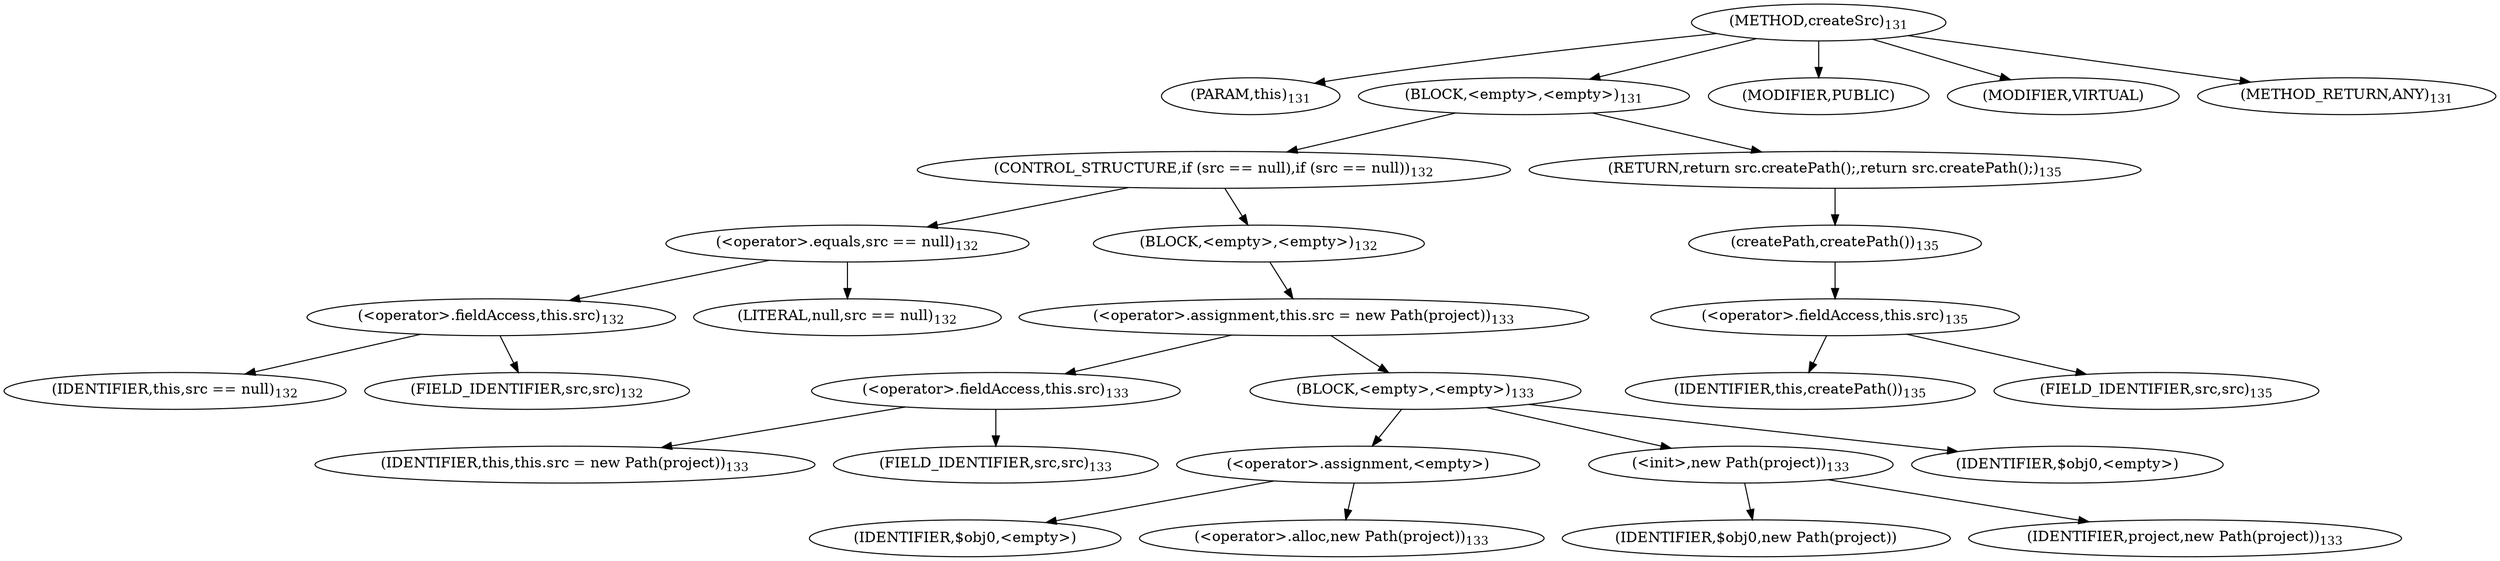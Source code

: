 digraph "createSrc" {  
"151" [label = <(METHOD,createSrc)<SUB>131</SUB>> ]
"152" [label = <(PARAM,this)<SUB>131</SUB>> ]
"153" [label = <(BLOCK,&lt;empty&gt;,&lt;empty&gt;)<SUB>131</SUB>> ]
"154" [label = <(CONTROL_STRUCTURE,if (src == null),if (src == null))<SUB>132</SUB>> ]
"155" [label = <(&lt;operator&gt;.equals,src == null)<SUB>132</SUB>> ]
"156" [label = <(&lt;operator&gt;.fieldAccess,this.src)<SUB>132</SUB>> ]
"157" [label = <(IDENTIFIER,this,src == null)<SUB>132</SUB>> ]
"158" [label = <(FIELD_IDENTIFIER,src,src)<SUB>132</SUB>> ]
"159" [label = <(LITERAL,null,src == null)<SUB>132</SUB>> ]
"160" [label = <(BLOCK,&lt;empty&gt;,&lt;empty&gt;)<SUB>132</SUB>> ]
"161" [label = <(&lt;operator&gt;.assignment,this.src = new Path(project))<SUB>133</SUB>> ]
"162" [label = <(&lt;operator&gt;.fieldAccess,this.src)<SUB>133</SUB>> ]
"163" [label = <(IDENTIFIER,this,this.src = new Path(project))<SUB>133</SUB>> ]
"164" [label = <(FIELD_IDENTIFIER,src,src)<SUB>133</SUB>> ]
"165" [label = <(BLOCK,&lt;empty&gt;,&lt;empty&gt;)<SUB>133</SUB>> ]
"166" [label = <(&lt;operator&gt;.assignment,&lt;empty&gt;)> ]
"167" [label = <(IDENTIFIER,$obj0,&lt;empty&gt;)> ]
"168" [label = <(&lt;operator&gt;.alloc,new Path(project))<SUB>133</SUB>> ]
"169" [label = <(&lt;init&gt;,new Path(project))<SUB>133</SUB>> ]
"170" [label = <(IDENTIFIER,$obj0,new Path(project))> ]
"171" [label = <(IDENTIFIER,project,new Path(project))<SUB>133</SUB>> ]
"172" [label = <(IDENTIFIER,$obj0,&lt;empty&gt;)> ]
"173" [label = <(RETURN,return src.createPath();,return src.createPath();)<SUB>135</SUB>> ]
"174" [label = <(createPath,createPath())<SUB>135</SUB>> ]
"175" [label = <(&lt;operator&gt;.fieldAccess,this.src)<SUB>135</SUB>> ]
"176" [label = <(IDENTIFIER,this,createPath())<SUB>135</SUB>> ]
"177" [label = <(FIELD_IDENTIFIER,src,src)<SUB>135</SUB>> ]
"178" [label = <(MODIFIER,PUBLIC)> ]
"179" [label = <(MODIFIER,VIRTUAL)> ]
"180" [label = <(METHOD_RETURN,ANY)<SUB>131</SUB>> ]
  "151" -> "152" 
  "151" -> "153" 
  "151" -> "178" 
  "151" -> "179" 
  "151" -> "180" 
  "153" -> "154" 
  "153" -> "173" 
  "154" -> "155" 
  "154" -> "160" 
  "155" -> "156" 
  "155" -> "159" 
  "156" -> "157" 
  "156" -> "158" 
  "160" -> "161" 
  "161" -> "162" 
  "161" -> "165" 
  "162" -> "163" 
  "162" -> "164" 
  "165" -> "166" 
  "165" -> "169" 
  "165" -> "172" 
  "166" -> "167" 
  "166" -> "168" 
  "169" -> "170" 
  "169" -> "171" 
  "173" -> "174" 
  "174" -> "175" 
  "175" -> "176" 
  "175" -> "177" 
}
